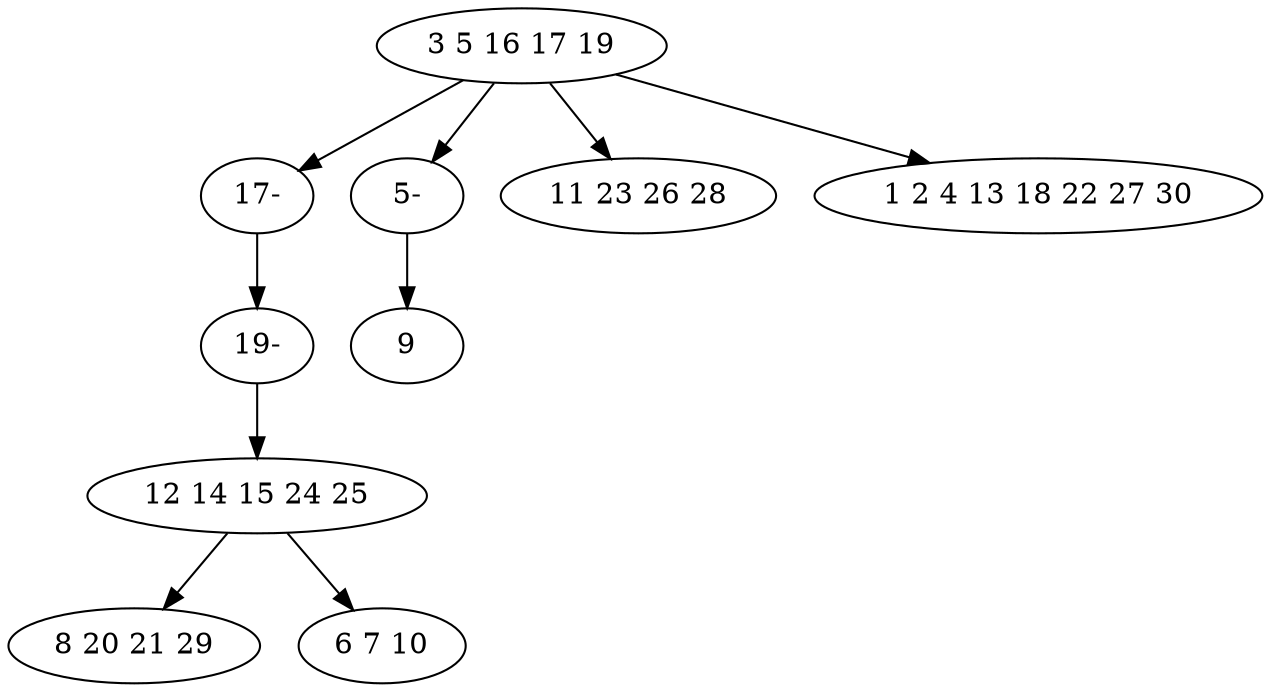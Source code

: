 digraph true_tree {
	"0" -> "7"
	"1" -> "2"
	"0" -> "9"
	"0" -> "4"
	"1" -> "5"
	"0" -> "6"
	"7" -> "8"
	"8" -> "1"
	"9" -> "3"
	"0" [label="3 5 16 17 19"];
	"1" [label="12 14 15 24 25"];
	"2" [label="8 20 21 29"];
	"3" [label="9"];
	"4" [label="11 23 26 28"];
	"5" [label="6 7 10"];
	"6" [label="1 2 4 13 18 22 27 30"];
	"7" [label="17-"];
	"8" [label="19-"];
	"9" [label="5-"];
}
